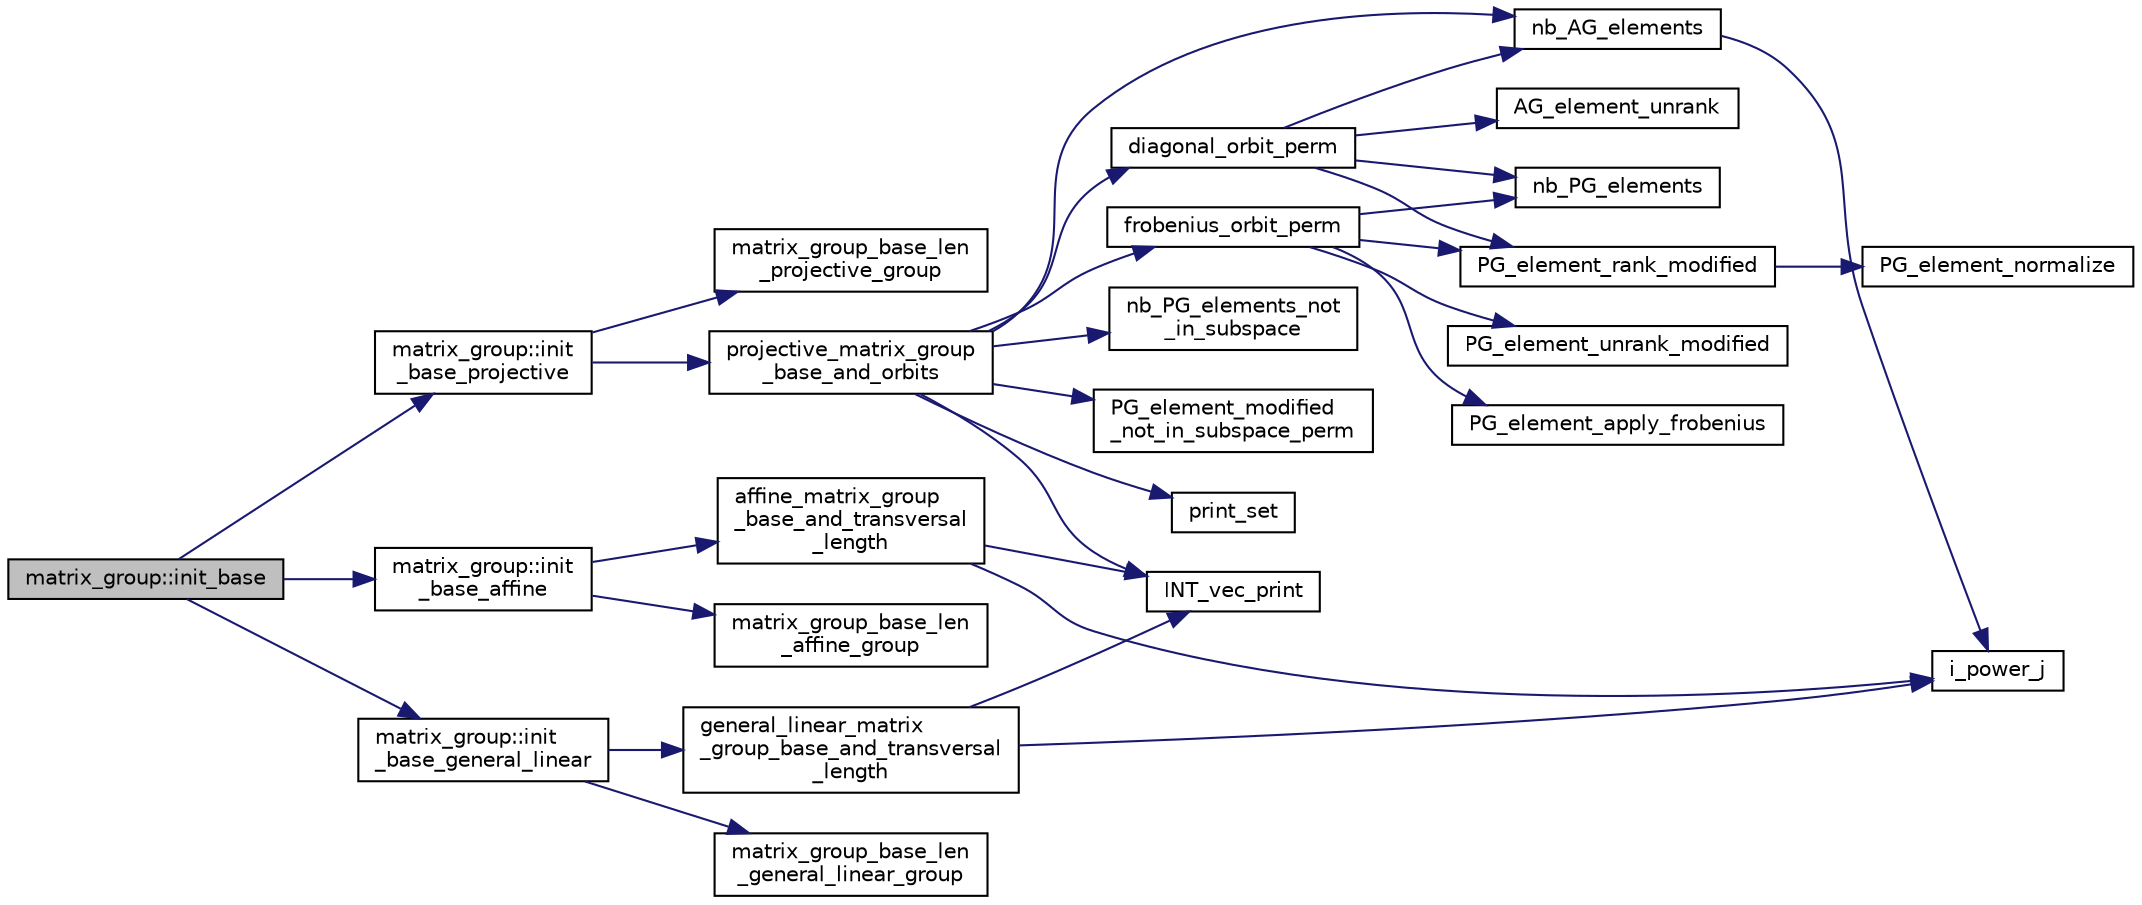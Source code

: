 digraph "matrix_group::init_base"
{
  edge [fontname="Helvetica",fontsize="10",labelfontname="Helvetica",labelfontsize="10"];
  node [fontname="Helvetica",fontsize="10",shape=record];
  rankdir="LR";
  Node2151 [label="matrix_group::init_base",height=0.2,width=0.4,color="black", fillcolor="grey75", style="filled", fontcolor="black"];
  Node2151 -> Node2152 [color="midnightblue",fontsize="10",style="solid",fontname="Helvetica"];
  Node2152 [label="matrix_group::init\l_base_projective",height=0.2,width=0.4,color="black", fillcolor="white", style="filled",URL="$d3/ded/classmatrix__group.html#a49cfcd22180b66ca629a9d55a82cd126"];
  Node2152 -> Node2153 [color="midnightblue",fontsize="10",style="solid",fontname="Helvetica"];
  Node2153 [label="matrix_group_base_len\l_projective_group",height=0.2,width=0.4,color="black", fillcolor="white", style="filled",URL="$de/dc5/algebra__and__number__theory_8h.html#a076a893d14b9769c19fd1748154033bc"];
  Node2152 -> Node2154 [color="midnightblue",fontsize="10",style="solid",fontname="Helvetica"];
  Node2154 [label="projective_matrix_group\l_base_and_orbits",height=0.2,width=0.4,color="black", fillcolor="white", style="filled",URL="$de/dc5/algebra__and__number__theory_8h.html#a71480fe79b972a0fad3641522f529b9d"];
  Node2154 -> Node2155 [color="midnightblue",fontsize="10",style="solid",fontname="Helvetica"];
  Node2155 [label="nb_PG_elements_not\l_in_subspace",height=0.2,width=0.4,color="black", fillcolor="white", style="filled",URL="$d4/d67/geometry_8h.html#a3d91cd5837ab4c11dce288f616fb8a9b"];
  Node2154 -> Node2156 [color="midnightblue",fontsize="10",style="solid",fontname="Helvetica"];
  Node2156 [label="PG_element_modified\l_not_in_subspace_perm",height=0.2,width=0.4,color="black", fillcolor="white", style="filled",URL="$d4/d67/geometry_8h.html#a14cfe45d125781ded8ccad7f547cebfc"];
  Node2154 -> Node2157 [color="midnightblue",fontsize="10",style="solid",fontname="Helvetica"];
  Node2157 [label="print_set",height=0.2,width=0.4,color="black", fillcolor="white", style="filled",URL="$d0/dd1/blt_8h.html#a8c1a5fc71aea7ff31d181f0103196a24"];
  Node2154 -> Node2158 [color="midnightblue",fontsize="10",style="solid",fontname="Helvetica"];
  Node2158 [label="nb_AG_elements",height=0.2,width=0.4,color="black", fillcolor="white", style="filled",URL="$d4/d67/geometry_8h.html#ab9de2574dd403dd453a0d35107f684f5"];
  Node2158 -> Node2159 [color="midnightblue",fontsize="10",style="solid",fontname="Helvetica"];
  Node2159 [label="i_power_j",height=0.2,width=0.4,color="black", fillcolor="white", style="filled",URL="$de/dc5/algebra__and__number__theory_8h.html#a39b321523e8957d701618bb5cac542b5"];
  Node2154 -> Node2160 [color="midnightblue",fontsize="10",style="solid",fontname="Helvetica"];
  Node2160 [label="diagonal_orbit_perm",height=0.2,width=0.4,color="black", fillcolor="white", style="filled",URL="$d4/d95/group__generators_8_c.html#aa6bbdf4744cf75e8f826e454ca163b31"];
  Node2160 -> Node2161 [color="midnightblue",fontsize="10",style="solid",fontname="Helvetica"];
  Node2161 [label="nb_PG_elements",height=0.2,width=0.4,color="black", fillcolor="white", style="filled",URL="$d4/d67/geometry_8h.html#ada56c56cb5c7b39553dc0391f2df1cee"];
  Node2160 -> Node2158 [color="midnightblue",fontsize="10",style="solid",fontname="Helvetica"];
  Node2160 -> Node2162 [color="midnightblue",fontsize="10",style="solid",fontname="Helvetica"];
  Node2162 [label="AG_element_unrank",height=0.2,width=0.4,color="black", fillcolor="white", style="filled",URL="$d4/d67/geometry_8h.html#a4a33b86c87b2879b97cfa1327abe2885"];
  Node2160 -> Node2163 [color="midnightblue",fontsize="10",style="solid",fontname="Helvetica"];
  Node2163 [label="PG_element_rank_modified",height=0.2,width=0.4,color="black", fillcolor="white", style="filled",URL="$d4/d67/geometry_8h.html#a9cd1a8bf5b88a038e33862f6c2c3dd36"];
  Node2163 -> Node2164 [color="midnightblue",fontsize="10",style="solid",fontname="Helvetica"];
  Node2164 [label="PG_element_normalize",height=0.2,width=0.4,color="black", fillcolor="white", style="filled",URL="$df/de4/projective_8_c.html#a5a4c3c1158bad6bab0d786c616bd0996"];
  Node2154 -> Node2165 [color="midnightblue",fontsize="10",style="solid",fontname="Helvetica"];
  Node2165 [label="frobenius_orbit_perm",height=0.2,width=0.4,color="black", fillcolor="white", style="filled",URL="$d4/d95/group__generators_8_c.html#a124056d24ceea20b62791e8f7b7dd7e3"];
  Node2165 -> Node2161 [color="midnightblue",fontsize="10",style="solid",fontname="Helvetica"];
  Node2165 -> Node2166 [color="midnightblue",fontsize="10",style="solid",fontname="Helvetica"];
  Node2166 [label="PG_element_unrank_modified",height=0.2,width=0.4,color="black", fillcolor="white", style="filled",URL="$d4/d67/geometry_8h.html#a83ae9b605d496f6a90345303f6efae64"];
  Node2165 -> Node2163 [color="midnightblue",fontsize="10",style="solid",fontname="Helvetica"];
  Node2165 -> Node2167 [color="midnightblue",fontsize="10",style="solid",fontname="Helvetica"];
  Node2167 [label="PG_element_apply_frobenius",height=0.2,width=0.4,color="black", fillcolor="white", style="filled",URL="$d4/d67/geometry_8h.html#a4961a3ed7c7205cd78c1ef21730bec7c"];
  Node2154 -> Node2168 [color="midnightblue",fontsize="10",style="solid",fontname="Helvetica"];
  Node2168 [label="INT_vec_print",height=0.2,width=0.4,color="black", fillcolor="white", style="filled",URL="$df/dbf/sajeeb_8_c.html#a79a5901af0b47dd0d694109543c027fe"];
  Node2151 -> Node2169 [color="midnightblue",fontsize="10",style="solid",fontname="Helvetica"];
  Node2169 [label="matrix_group::init\l_base_affine",height=0.2,width=0.4,color="black", fillcolor="white", style="filled",URL="$d3/ded/classmatrix__group.html#a2210282843acc1347ea2a32620b8989a"];
  Node2169 -> Node2170 [color="midnightblue",fontsize="10",style="solid",fontname="Helvetica"];
  Node2170 [label="matrix_group_base_len\l_affine_group",height=0.2,width=0.4,color="black", fillcolor="white", style="filled",URL="$de/dc5/algebra__and__number__theory_8h.html#a42ed38dd30e75ca9c315d973bee50305"];
  Node2169 -> Node2171 [color="midnightblue",fontsize="10",style="solid",fontname="Helvetica"];
  Node2171 [label="affine_matrix_group\l_base_and_transversal\l_length",height=0.2,width=0.4,color="black", fillcolor="white", style="filled",URL="$de/dc5/algebra__and__number__theory_8h.html#a947965c22c62e4e04c54c9fe267d63ab"];
  Node2171 -> Node2159 [color="midnightblue",fontsize="10",style="solid",fontname="Helvetica"];
  Node2171 -> Node2168 [color="midnightblue",fontsize="10",style="solid",fontname="Helvetica"];
  Node2151 -> Node2172 [color="midnightblue",fontsize="10",style="solid",fontname="Helvetica"];
  Node2172 [label="matrix_group::init\l_base_general_linear",height=0.2,width=0.4,color="black", fillcolor="white", style="filled",URL="$d3/ded/classmatrix__group.html#af2d84056c46dafaed6ecb1edc2463c19"];
  Node2172 -> Node2173 [color="midnightblue",fontsize="10",style="solid",fontname="Helvetica"];
  Node2173 [label="matrix_group_base_len\l_general_linear_group",height=0.2,width=0.4,color="black", fillcolor="white", style="filled",URL="$de/dc5/algebra__and__number__theory_8h.html#a01b8e54f7c8c3ea523e6042228981013"];
  Node2172 -> Node2174 [color="midnightblue",fontsize="10",style="solid",fontname="Helvetica"];
  Node2174 [label="general_linear_matrix\l_group_base_and_transversal\l_length",height=0.2,width=0.4,color="black", fillcolor="white", style="filled",URL="$de/dc5/algebra__and__number__theory_8h.html#a7a47638d706bd9f4e88f50fa042da7bb"];
  Node2174 -> Node2159 [color="midnightblue",fontsize="10",style="solid",fontname="Helvetica"];
  Node2174 -> Node2168 [color="midnightblue",fontsize="10",style="solid",fontname="Helvetica"];
}
